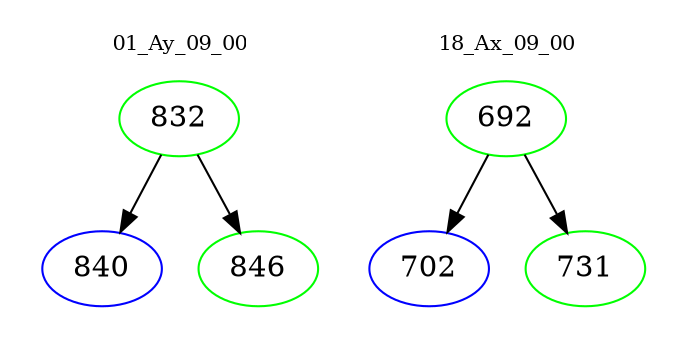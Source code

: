 digraph{
subgraph cluster_0 {
color = white
label = "01_Ay_09_00";
fontsize=10;
T0_832 [label="832", color="green"]
T0_832 -> T0_840 [color="black"]
T0_840 [label="840", color="blue"]
T0_832 -> T0_846 [color="black"]
T0_846 [label="846", color="green"]
}
subgraph cluster_1 {
color = white
label = "18_Ax_09_00";
fontsize=10;
T1_692 [label="692", color="green"]
T1_692 -> T1_702 [color="black"]
T1_702 [label="702", color="blue"]
T1_692 -> T1_731 [color="black"]
T1_731 [label="731", color="green"]
}
}
